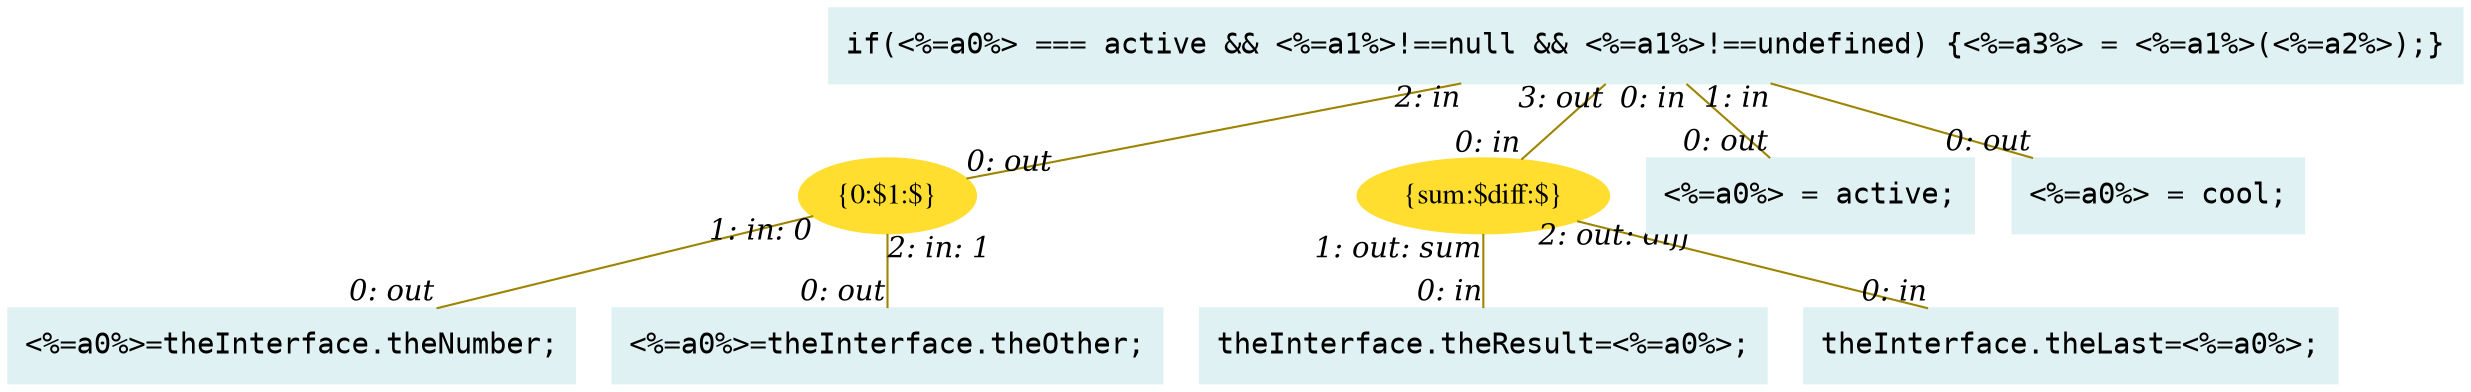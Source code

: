 digraph g{node_1013 [shape="box", style="filled", color="#dff1f2", fontname="Courier", label="<%=a0%>=theInterface.theNumber;
" ]
node_1015 [shape="box", style="filled", color="#dff1f2", fontname="Courier", label="<%=a0%>=theInterface.theOther;
" ]
node_1017 [shape="box", style="filled", color="#dff1f2", fontname="Courier", label="theInterface.theResult=<%=a0%>;
" ]
node_1019 [shape="box", style="filled", color="#dff1f2", fontname="Courier", label="theInterface.theLast=<%=a0%>;
" ]
node_1048 [shape="ellipse", style="filled", color="#ffde2f", fontname="Times", label="{0:$1:$}" ]
node_1052 [shape="ellipse", style="filled", color="#ffde2f", fontname="Times", label="{sum:$diff:$}" ]
node_1069 [shape="box", style="filled", color="#dff1f2", fontname="Courier", label="<%=a0%> = active;
" ]
node_1072 [shape="box", style="filled", color="#dff1f2", fontname="Courier", label="<%=a0%> = cool;
" ]
node_1074 [shape="box", style="filled", color="#dff1f2", fontname="Courier", label="if(<%=a0%> === active && <%=a1%>!==null && <%=a1%>!==undefined) {<%=a3%> = <%=a1%>(<%=a2%>);}
" ]
node_1074 -> node_1069 [dir=none, arrowHead=none, fontname="Times-Italic", arrowsize=1, color="#9d8400", label="",  headlabel="0: out", taillabel="0: in" ]
node_1074 -> node_1072 [dir=none, arrowHead=none, fontname="Times-Italic", arrowsize=1, color="#9d8400", label="",  headlabel="0: out", taillabel="1: in" ]
node_1074 -> node_1048 [dir=none, arrowHead=none, fontname="Times-Italic", arrowsize=1, color="#9d8400", label="",  headlabel="0: out", taillabel="2: in" ]
node_1074 -> node_1052 [dir=none, arrowHead=none, fontname="Times-Italic", arrowsize=1, color="#9d8400", label="",  headlabel="0: in", taillabel="3: out" ]
node_1052 -> node_1019 [dir=none, arrowHead=none, fontname="Times-Italic", arrowsize=1, color="#9d8400", label="",  headlabel="0: in", taillabel="2: out: diff" ]
node_1048 -> node_1013 [dir=none, arrowHead=none, fontname="Times-Italic", arrowsize=1, color="#9d8400", label="",  headlabel="0: out", taillabel="1: in: 0" ]
node_1048 -> node_1015 [dir=none, arrowHead=none, fontname="Times-Italic", arrowsize=1, color="#9d8400", label="",  headlabel="0: out", taillabel="2: in: 1" ]
node_1052 -> node_1017 [dir=none, arrowHead=none, fontname="Times-Italic", arrowsize=1, color="#9d8400", label="",  headlabel="0: in", taillabel="1: out: sum" ]
}